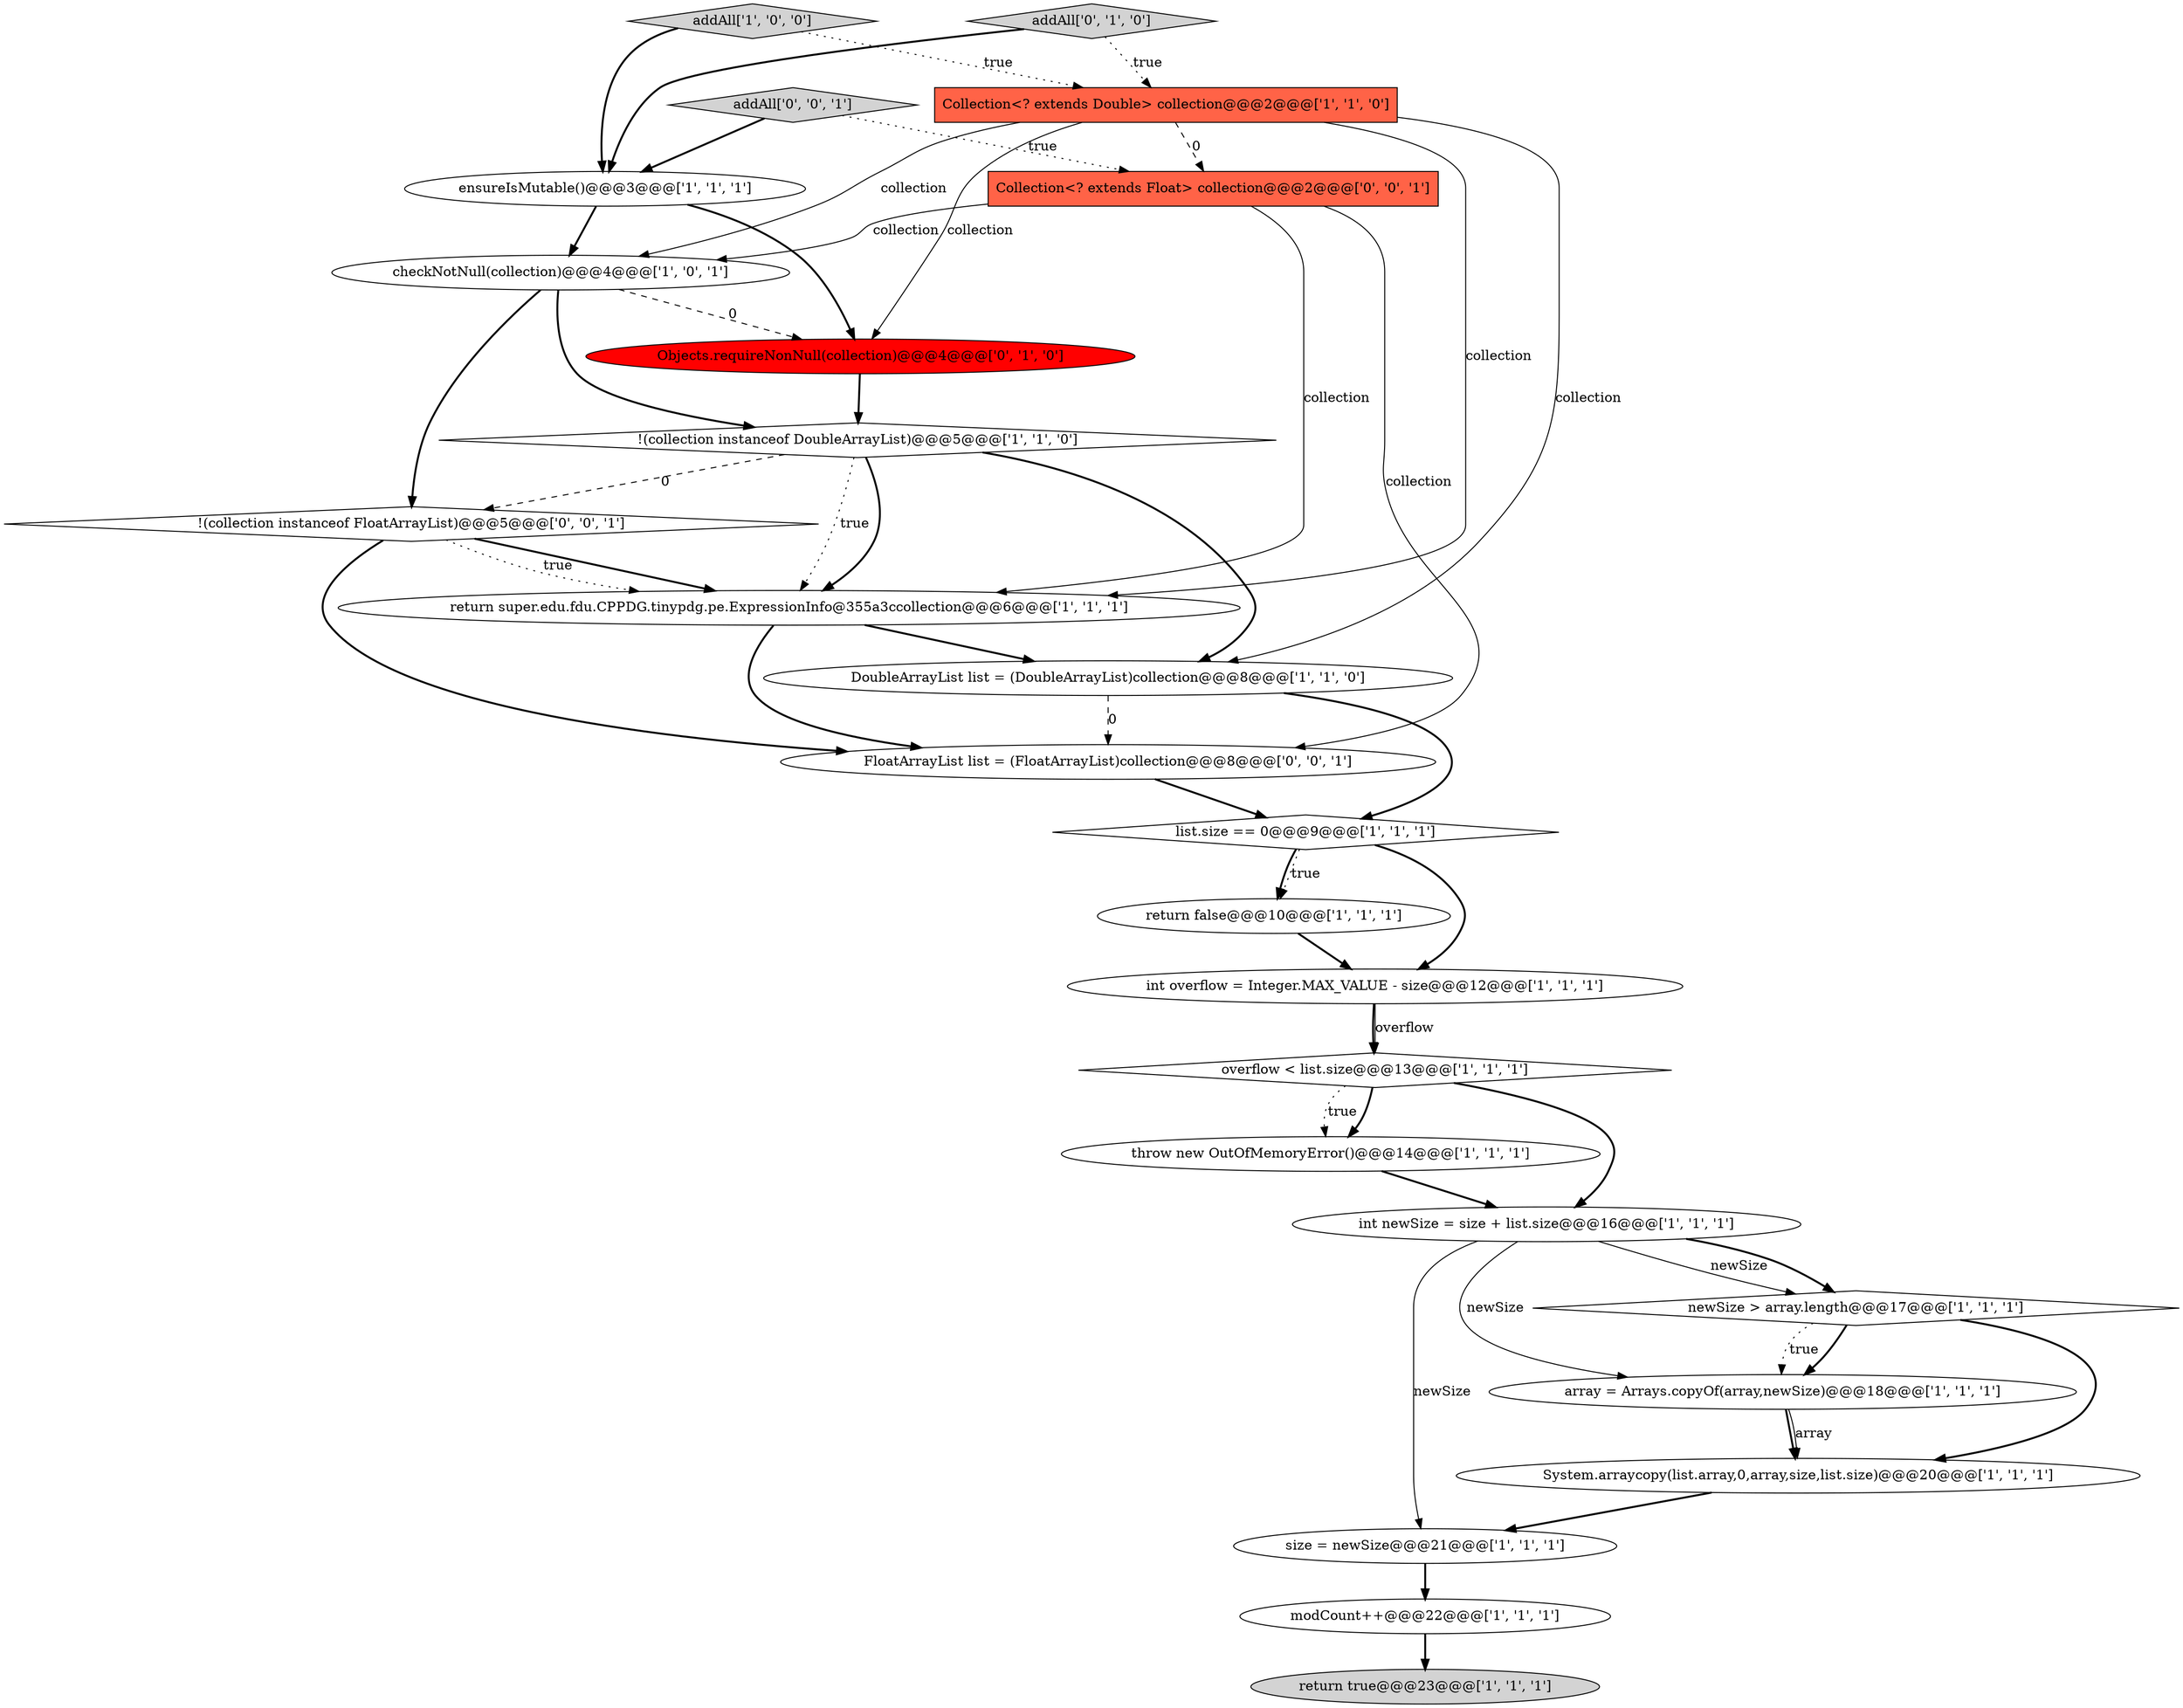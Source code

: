 digraph {
6 [style = filled, label = "size = newSize@@@21@@@['1', '1', '1']", fillcolor = white, shape = ellipse image = "AAA0AAABBB1BBB"];
24 [style = filled, label = "Collection<? extends Float> collection@@@2@@@['0', '0', '1']", fillcolor = tomato, shape = box image = "AAA0AAABBB3BBB"];
9 [style = filled, label = "ensureIsMutable()@@@3@@@['1', '1', '1']", fillcolor = white, shape = ellipse image = "AAA0AAABBB1BBB"];
12 [style = filled, label = "overflow < list.size@@@13@@@['1', '1', '1']", fillcolor = white, shape = diamond image = "AAA0AAABBB1BBB"];
7 [style = filled, label = "DoubleArrayList list = (DoubleArrayList)collection@@@8@@@['1', '1', '0']", fillcolor = white, shape = ellipse image = "AAA0AAABBB1BBB"];
14 [style = filled, label = "Collection<? extends Double> collection@@@2@@@['1', '1', '0']", fillcolor = tomato, shape = box image = "AAA0AAABBB1BBB"];
21 [style = filled, label = "FloatArrayList list = (FloatArrayList)collection@@@8@@@['0', '0', '1']", fillcolor = white, shape = ellipse image = "AAA0AAABBB3BBB"];
17 [style = filled, label = "list.size == 0@@@9@@@['1', '1', '1']", fillcolor = white, shape = diamond image = "AAA0AAABBB1BBB"];
0 [style = filled, label = "!(collection instanceof DoubleArrayList)@@@5@@@['1', '1', '0']", fillcolor = white, shape = diamond image = "AAA0AAABBB1BBB"];
23 [style = filled, label = "addAll['0', '0', '1']", fillcolor = lightgray, shape = diamond image = "AAA0AAABBB3BBB"];
4 [style = filled, label = "return false@@@10@@@['1', '1', '1']", fillcolor = white, shape = ellipse image = "AAA0AAABBB1BBB"];
1 [style = filled, label = "newSize > array.length@@@17@@@['1', '1', '1']", fillcolor = white, shape = diamond image = "AAA0AAABBB1BBB"];
3 [style = filled, label = "return true@@@23@@@['1', '1', '1']", fillcolor = lightgray, shape = ellipse image = "AAA0AAABBB1BBB"];
2 [style = filled, label = "modCount++@@@22@@@['1', '1', '1']", fillcolor = white, shape = ellipse image = "AAA0AAABBB1BBB"];
16 [style = filled, label = "throw new OutOfMemoryError()@@@14@@@['1', '1', '1']", fillcolor = white, shape = ellipse image = "AAA0AAABBB1BBB"];
13 [style = filled, label = "addAll['1', '0', '0']", fillcolor = lightgray, shape = diamond image = "AAA0AAABBB1BBB"];
5 [style = filled, label = "array = Arrays.copyOf(array,newSize)@@@18@@@['1', '1', '1']", fillcolor = white, shape = ellipse image = "AAA0AAABBB1BBB"];
19 [style = filled, label = "addAll['0', '1', '0']", fillcolor = lightgray, shape = diamond image = "AAA0AAABBB2BBB"];
10 [style = filled, label = "System.arraycopy(list.array,0,array,size,list.size)@@@20@@@['1', '1', '1']", fillcolor = white, shape = ellipse image = "AAA0AAABBB1BBB"];
15 [style = filled, label = "checkNotNull(collection)@@@4@@@['1', '0', '1']", fillcolor = white, shape = ellipse image = "AAA0AAABBB1BBB"];
20 [style = filled, label = "Objects.requireNonNull(collection)@@@4@@@['0', '1', '0']", fillcolor = red, shape = ellipse image = "AAA1AAABBB2BBB"];
22 [style = filled, label = "!(collection instanceof FloatArrayList)@@@5@@@['0', '0', '1']", fillcolor = white, shape = diamond image = "AAA0AAABBB3BBB"];
18 [style = filled, label = "int newSize = size + list.size@@@16@@@['1', '1', '1']", fillcolor = white, shape = ellipse image = "AAA0AAABBB1BBB"];
8 [style = filled, label = "return super.edu.fdu.CPPDG.tinypdg.pe.ExpressionInfo@355a3ccollection@@@6@@@['1', '1', '1']", fillcolor = white, shape = ellipse image = "AAA0AAABBB1BBB"];
11 [style = filled, label = "int overflow = Integer.MAX_VALUE - size@@@12@@@['1', '1', '1']", fillcolor = white, shape = ellipse image = "AAA0AAABBB1BBB"];
1->5 [style = bold, label=""];
14->24 [style = dashed, label="0"];
5->10 [style = bold, label=""];
19->14 [style = dotted, label="true"];
14->15 [style = solid, label="collection"];
15->20 [style = dashed, label="0"];
16->18 [style = bold, label=""];
7->21 [style = dashed, label="0"];
7->17 [style = bold, label=""];
5->10 [style = solid, label="array"];
18->1 [style = solid, label="newSize"];
17->4 [style = dotted, label="true"];
24->15 [style = solid, label="collection"];
2->3 [style = bold, label=""];
20->0 [style = bold, label=""];
22->21 [style = bold, label=""];
24->8 [style = solid, label="collection"];
9->20 [style = bold, label=""];
11->12 [style = bold, label=""];
12->16 [style = bold, label=""];
14->7 [style = solid, label="collection"];
24->21 [style = solid, label="collection"];
10->6 [style = bold, label=""];
0->22 [style = dashed, label="0"];
8->7 [style = bold, label=""];
15->22 [style = bold, label=""];
0->7 [style = bold, label=""];
6->2 [style = bold, label=""];
22->8 [style = bold, label=""];
0->8 [style = dotted, label="true"];
22->8 [style = dotted, label="true"];
18->1 [style = bold, label=""];
19->9 [style = bold, label=""];
12->16 [style = dotted, label="true"];
9->15 [style = bold, label=""];
15->0 [style = bold, label=""];
14->20 [style = solid, label="collection"];
11->12 [style = solid, label="overflow"];
0->8 [style = bold, label=""];
18->6 [style = solid, label="newSize"];
12->18 [style = bold, label=""];
8->21 [style = bold, label=""];
13->9 [style = bold, label=""];
4->11 [style = bold, label=""];
14->8 [style = solid, label="collection"];
1->10 [style = bold, label=""];
23->9 [style = bold, label=""];
1->5 [style = dotted, label="true"];
21->17 [style = bold, label=""];
13->14 [style = dotted, label="true"];
23->24 [style = dotted, label="true"];
17->4 [style = bold, label=""];
18->5 [style = solid, label="newSize"];
17->11 [style = bold, label=""];
}
